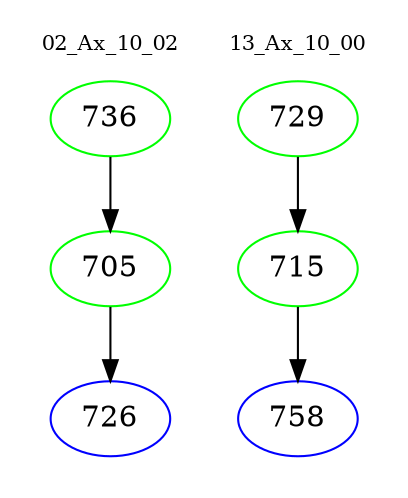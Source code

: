 digraph{
subgraph cluster_0 {
color = white
label = "02_Ax_10_02";
fontsize=10;
T0_736 [label="736", color="green"]
T0_736 -> T0_705 [color="black"]
T0_705 [label="705", color="green"]
T0_705 -> T0_726 [color="black"]
T0_726 [label="726", color="blue"]
}
subgraph cluster_1 {
color = white
label = "13_Ax_10_00";
fontsize=10;
T1_729 [label="729", color="green"]
T1_729 -> T1_715 [color="black"]
T1_715 [label="715", color="green"]
T1_715 -> T1_758 [color="black"]
T1_758 [label="758", color="blue"]
}
}
